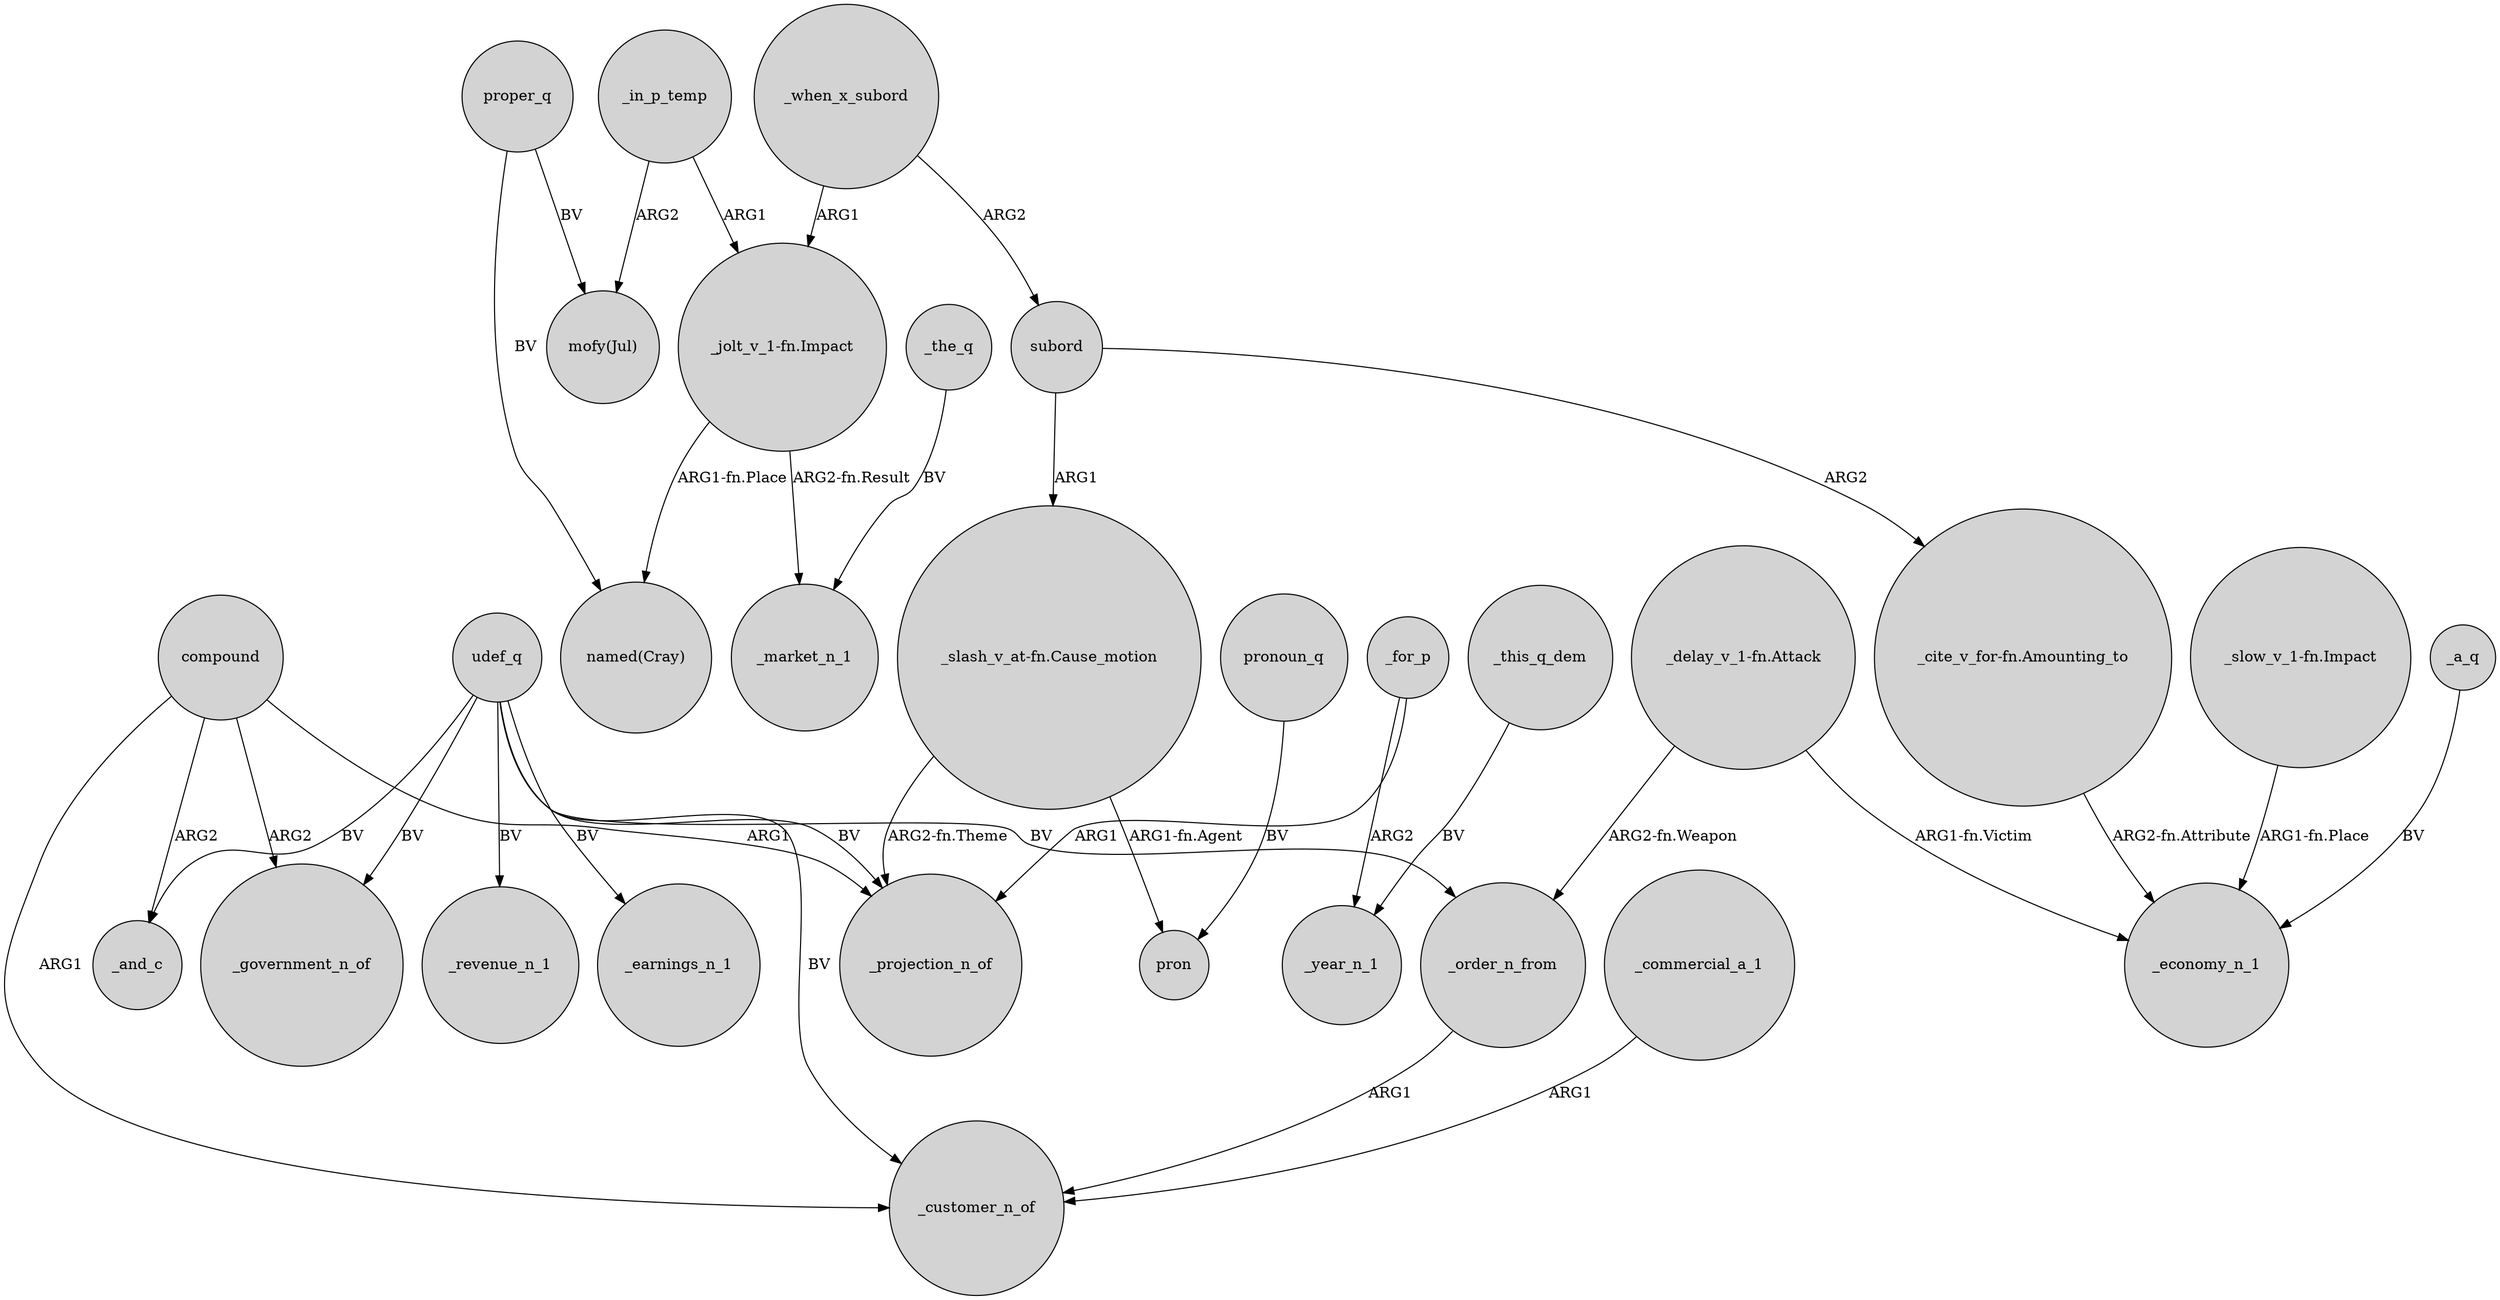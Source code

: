 digraph {
	node [shape=circle style=filled]
	_when_x_subord -> "_jolt_v_1-fn.Impact" [label=ARG1]
	"_slash_v_at-fn.Cause_motion" -> _projection_n_of [label="ARG2-fn.Theme"]
	"_delay_v_1-fn.Attack" -> _order_n_from [label="ARG2-fn.Weapon"]
	_in_p_temp -> "mofy(Jul)" [label=ARG2]
	compound -> _government_n_of [label=ARG2]
	udef_q -> _government_n_of [label=BV]
	subord -> "_cite_v_for-fn.Amounting_to" [label=ARG2]
	"_slash_v_at-fn.Cause_motion" -> pron [label="ARG1-fn.Agent"]
	compound -> _projection_n_of [label=ARG1]
	"_slow_v_1-fn.Impact" -> _economy_n_1 [label="ARG1-fn.Place"]
	"_jolt_v_1-fn.Impact" -> "named(Cray)" [label="ARG1-fn.Place"]
	proper_q -> "named(Cray)" [label=BV]
	udef_q -> _and_c [label=BV]
	compound -> _customer_n_of [label=ARG1]
	compound -> _and_c [label=ARG2]
	_the_q -> _market_n_1 [label=BV]
	udef_q -> _revenue_n_1 [label=BV]
	pronoun_q -> pron [label=BV]
	_for_p -> _projection_n_of [label=ARG1]
	"_cite_v_for-fn.Amounting_to" -> _economy_n_1 [label="ARG2-fn.Attribute"]
	udef_q -> _order_n_from [label=BV]
	udef_q -> _earnings_n_1 [label=BV]
	_in_p_temp -> "_jolt_v_1-fn.Impact" [label=ARG1]
	"_delay_v_1-fn.Attack" -> _economy_n_1 [label="ARG1-fn.Victim"]
	_order_n_from -> _customer_n_of [label=ARG1]
	_when_x_subord -> subord [label=ARG2]
	_this_q_dem -> _year_n_1 [label=BV]
	udef_q -> _projection_n_of [label=BV]
	_a_q -> _economy_n_1 [label=BV]
	"_jolt_v_1-fn.Impact" -> _market_n_1 [label="ARG2-fn.Result"]
	udef_q -> _customer_n_of [label=BV]
	_commercial_a_1 -> _customer_n_of [label=ARG1]
	_for_p -> _year_n_1 [label=ARG2]
	proper_q -> "mofy(Jul)" [label=BV]
	subord -> "_slash_v_at-fn.Cause_motion" [label=ARG1]
}
